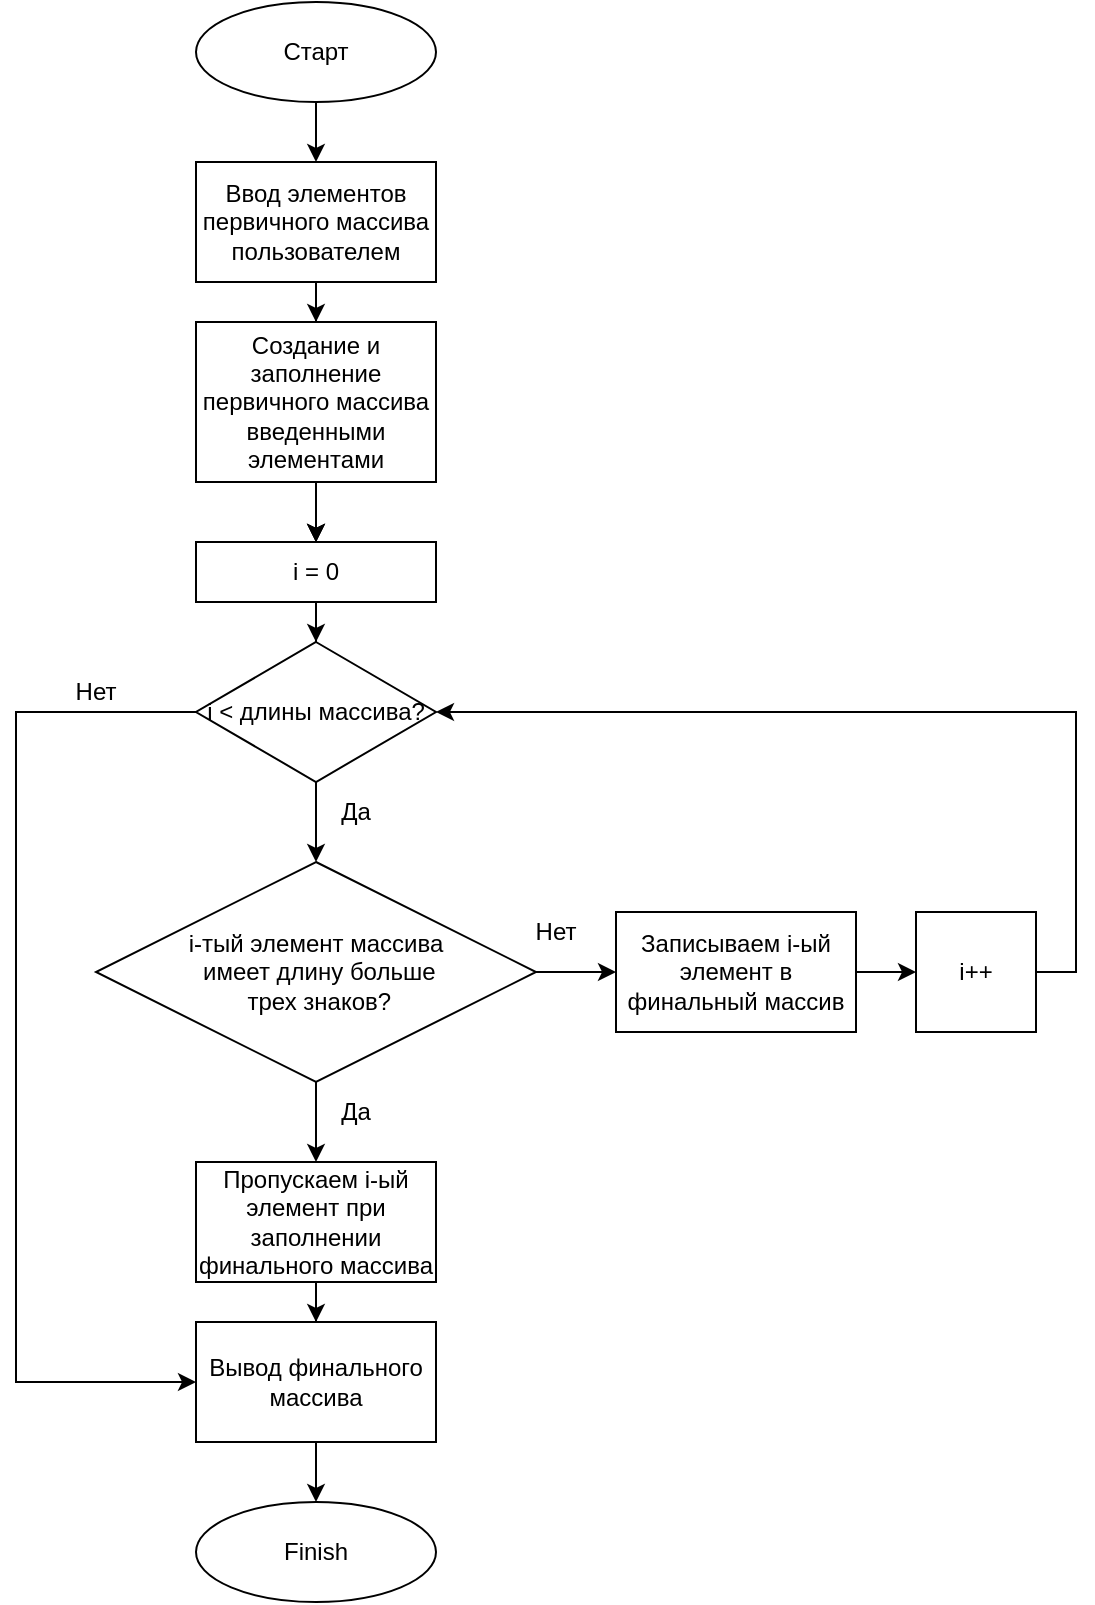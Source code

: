 <mxfile version="20.2.3" type="device"><diagram id="C5RBs43oDa-KdzZeNtuy" name="Page-1"><mxGraphModel dx="1038" dy="547" grid="1" gridSize="10" guides="1" tooltips="1" connect="1" arrows="1" fold="1" page="1" pageScale="1" pageWidth="827" pageHeight="1169" math="0" shadow="0"><root><mxCell id="WIyWlLk6GJQsqaUBKTNV-0"/><mxCell id="WIyWlLk6GJQsqaUBKTNV-1" parent="WIyWlLk6GJQsqaUBKTNV-0"/><mxCell id="Fq7vj5rzyfmw8lVjmx8B-2" value="" style="edgeStyle=orthogonalEdgeStyle;rounded=0;orthogonalLoop=1;jettySize=auto;html=1;" edge="1" parent="WIyWlLk6GJQsqaUBKTNV-1" source="Fq7vj5rzyfmw8lVjmx8B-0" target="Fq7vj5rzyfmw8lVjmx8B-1"><mxGeometry relative="1" as="geometry"/></mxCell><mxCell id="Fq7vj5rzyfmw8lVjmx8B-0" value="Старт" style="ellipse;whiteSpace=wrap;html=1;" vertex="1" parent="WIyWlLk6GJQsqaUBKTNV-1"><mxGeometry x="160" y="80" width="120" height="50" as="geometry"/></mxCell><mxCell id="Fq7vj5rzyfmw8lVjmx8B-4" value="" style="edgeStyle=orthogonalEdgeStyle;rounded=0;orthogonalLoop=1;jettySize=auto;html=1;" edge="1" parent="WIyWlLk6GJQsqaUBKTNV-1" source="Fq7vj5rzyfmw8lVjmx8B-1" target="Fq7vj5rzyfmw8lVjmx8B-3"><mxGeometry relative="1" as="geometry"/></mxCell><mxCell id="Fq7vj5rzyfmw8lVjmx8B-1" value="Ввод элементов первичного массива пользователем" style="whiteSpace=wrap;html=1;" vertex="1" parent="WIyWlLk6GJQsqaUBKTNV-1"><mxGeometry x="160" y="160" width="120" height="60" as="geometry"/></mxCell><mxCell id="Fq7vj5rzyfmw8lVjmx8B-6" value="" style="edgeStyle=orthogonalEdgeStyle;rounded=0;orthogonalLoop=1;jettySize=auto;html=1;" edge="1" parent="WIyWlLk6GJQsqaUBKTNV-1" source="Fq7vj5rzyfmw8lVjmx8B-3"><mxGeometry relative="1" as="geometry"><mxPoint x="220" y="350" as="targetPoint"/></mxGeometry></mxCell><mxCell id="Fq7vj5rzyfmw8lVjmx8B-20" value="" style="edgeStyle=orthogonalEdgeStyle;rounded=0;orthogonalLoop=1;jettySize=auto;html=1;" edge="1" parent="WIyWlLk6GJQsqaUBKTNV-1" source="Fq7vj5rzyfmw8lVjmx8B-3"><mxGeometry relative="1" as="geometry"><mxPoint x="220" y="350" as="targetPoint"/></mxGeometry></mxCell><mxCell id="Fq7vj5rzyfmw8lVjmx8B-22" value="" style="edgeStyle=orthogonalEdgeStyle;rounded=0;orthogonalLoop=1;jettySize=auto;html=1;" edge="1" parent="WIyWlLk6GJQsqaUBKTNV-1" source="Fq7vj5rzyfmw8lVjmx8B-3" target="Fq7vj5rzyfmw8lVjmx8B-21"><mxGeometry relative="1" as="geometry"/></mxCell><mxCell id="Fq7vj5rzyfmw8lVjmx8B-3" value="Создание и заполнение первичного массива введенными элементами" style="whiteSpace=wrap;html=1;" vertex="1" parent="WIyWlLk6GJQsqaUBKTNV-1"><mxGeometry x="160" y="240" width="120" height="80" as="geometry"/></mxCell><mxCell id="Fq7vj5rzyfmw8lVjmx8B-24" value="" style="edgeStyle=orthogonalEdgeStyle;rounded=0;orthogonalLoop=1;jettySize=auto;html=1;" edge="1" parent="WIyWlLk6GJQsqaUBKTNV-1" source="Fq7vj5rzyfmw8lVjmx8B-21" target="Fq7vj5rzyfmw8lVjmx8B-23"><mxGeometry relative="1" as="geometry"/></mxCell><mxCell id="Fq7vj5rzyfmw8lVjmx8B-21" value="i = 0" style="whiteSpace=wrap;html=1;" vertex="1" parent="WIyWlLk6GJQsqaUBKTNV-1"><mxGeometry x="160" y="350" width="120" height="30" as="geometry"/></mxCell><mxCell id="Fq7vj5rzyfmw8lVjmx8B-28" style="edgeStyle=orthogonalEdgeStyle;rounded=0;orthogonalLoop=1;jettySize=auto;html=1;" edge="1" parent="WIyWlLk6GJQsqaUBKTNV-1" source="Fq7vj5rzyfmw8lVjmx8B-23" target="Fq7vj5rzyfmw8lVjmx8B-7"><mxGeometry relative="1" as="geometry"/></mxCell><mxCell id="Fq7vj5rzyfmw8lVjmx8B-35" style="edgeStyle=orthogonalEdgeStyle;rounded=0;orthogonalLoop=1;jettySize=auto;html=1;entryX=0;entryY=0.5;entryDx=0;entryDy=0;" edge="1" parent="WIyWlLk6GJQsqaUBKTNV-1" source="Fq7vj5rzyfmw8lVjmx8B-23" target="Fq7vj5rzyfmw8lVjmx8B-31"><mxGeometry relative="1" as="geometry"><Array as="points"><mxPoint x="70" y="435"/><mxPoint x="70" y="770"/></Array></mxGeometry></mxCell><mxCell id="Fq7vj5rzyfmw8lVjmx8B-23" value="i &amp;lt; длины массива?" style="rhombus;whiteSpace=wrap;html=1;" vertex="1" parent="WIyWlLk6GJQsqaUBKTNV-1"><mxGeometry x="160" y="400" width="120" height="70" as="geometry"/></mxCell><mxCell id="Fq7vj5rzyfmw8lVjmx8B-26" value="Да" style="text;html=1;strokeColor=none;fillColor=none;align=center;verticalAlign=middle;whiteSpace=wrap;rounded=0;" vertex="1" parent="WIyWlLk6GJQsqaUBKTNV-1"><mxGeometry x="210" y="470" width="60" height="30" as="geometry"/></mxCell><mxCell id="Fq7vj5rzyfmw8lVjmx8B-7" value="i-тый элемент массива&lt;br&gt;&amp;nbsp;имеет длину больше&lt;br&gt;&amp;nbsp;трех знаков?" style="rhombus;whiteSpace=wrap;html=1;" vertex="1" parent="WIyWlLk6GJQsqaUBKTNV-1"><mxGeometry x="110" y="510" width="220" height="110" as="geometry"/></mxCell><mxCell id="Fq7vj5rzyfmw8lVjmx8B-32" value="" style="edgeStyle=orthogonalEdgeStyle;rounded=0;orthogonalLoop=1;jettySize=auto;html=1;" edge="1" parent="WIyWlLk6GJQsqaUBKTNV-1" source="Fq7vj5rzyfmw8lVjmx8B-9" target="Fq7vj5rzyfmw8lVjmx8B-31"><mxGeometry relative="1" as="geometry"/></mxCell><mxCell id="Fq7vj5rzyfmw8lVjmx8B-9" value="Пропускаем i-ый элемент при заполнении финального массива" style="whiteSpace=wrap;html=1;" vertex="1" parent="WIyWlLk6GJQsqaUBKTNV-1"><mxGeometry x="160" y="660" width="120" height="60" as="geometry"/></mxCell><mxCell id="Fq7vj5rzyfmw8lVjmx8B-10" value="" style="edgeStyle=orthogonalEdgeStyle;rounded=0;orthogonalLoop=1;jettySize=auto;html=1;" edge="1" parent="WIyWlLk6GJQsqaUBKTNV-1" source="Fq7vj5rzyfmw8lVjmx8B-7" target="Fq7vj5rzyfmw8lVjmx8B-9"><mxGeometry relative="1" as="geometry"/></mxCell><mxCell id="Fq7vj5rzyfmw8lVjmx8B-11" value="Да" style="text;html=1;strokeColor=none;fillColor=none;align=center;verticalAlign=middle;whiteSpace=wrap;rounded=0;" vertex="1" parent="WIyWlLk6GJQsqaUBKTNV-1"><mxGeometry x="210" y="620" width="60" height="30" as="geometry"/></mxCell><mxCell id="Fq7vj5rzyfmw8lVjmx8B-13" value="Записываем i-ый элемент в финальный массив" style="whiteSpace=wrap;html=1;" vertex="1" parent="WIyWlLk6GJQsqaUBKTNV-1"><mxGeometry x="370" y="535" width="120" height="60" as="geometry"/></mxCell><mxCell id="Fq7vj5rzyfmw8lVjmx8B-14" value="" style="edgeStyle=orthogonalEdgeStyle;rounded=0;orthogonalLoop=1;jettySize=auto;html=1;" edge="1" parent="WIyWlLk6GJQsqaUBKTNV-1" source="Fq7vj5rzyfmw8lVjmx8B-7" target="Fq7vj5rzyfmw8lVjmx8B-13"><mxGeometry relative="1" as="geometry"/></mxCell><mxCell id="Fq7vj5rzyfmw8lVjmx8B-15" value="Нет" style="text;html=1;strokeColor=none;fillColor=none;align=center;verticalAlign=middle;whiteSpace=wrap;rounded=0;" vertex="1" parent="WIyWlLk6GJQsqaUBKTNV-1"><mxGeometry x="310" y="530" width="60" height="30" as="geometry"/></mxCell><mxCell id="Fq7vj5rzyfmw8lVjmx8B-29" style="edgeStyle=orthogonalEdgeStyle;rounded=0;orthogonalLoop=1;jettySize=auto;html=1;entryX=1;entryY=0.5;entryDx=0;entryDy=0;exitX=1;exitY=0.5;exitDx=0;exitDy=0;" edge="1" parent="WIyWlLk6GJQsqaUBKTNV-1" source="Fq7vj5rzyfmw8lVjmx8B-16" target="Fq7vj5rzyfmw8lVjmx8B-23"><mxGeometry relative="1" as="geometry"><Array as="points"><mxPoint x="600" y="565"/><mxPoint x="600" y="435"/></Array></mxGeometry></mxCell><mxCell id="Fq7vj5rzyfmw8lVjmx8B-16" value="i++" style="whiteSpace=wrap;html=1;" vertex="1" parent="WIyWlLk6GJQsqaUBKTNV-1"><mxGeometry x="520" y="535" width="60" height="60" as="geometry"/></mxCell><mxCell id="Fq7vj5rzyfmw8lVjmx8B-17" value="" style="edgeStyle=orthogonalEdgeStyle;rounded=0;orthogonalLoop=1;jettySize=auto;html=1;" edge="1" parent="WIyWlLk6GJQsqaUBKTNV-1" source="Fq7vj5rzyfmw8lVjmx8B-13" target="Fq7vj5rzyfmw8lVjmx8B-16"><mxGeometry relative="1" as="geometry"/></mxCell><mxCell id="Fq7vj5rzyfmw8lVjmx8B-34" value="" style="edgeStyle=orthogonalEdgeStyle;rounded=0;orthogonalLoop=1;jettySize=auto;html=1;" edge="1" parent="WIyWlLk6GJQsqaUBKTNV-1" source="Fq7vj5rzyfmw8lVjmx8B-31" target="Fq7vj5rzyfmw8lVjmx8B-33"><mxGeometry relative="1" as="geometry"/></mxCell><mxCell id="Fq7vj5rzyfmw8lVjmx8B-31" value="Вывод финального массива" style="whiteSpace=wrap;html=1;" vertex="1" parent="WIyWlLk6GJQsqaUBKTNV-1"><mxGeometry x="160" y="740" width="120" height="60" as="geometry"/></mxCell><mxCell id="Fq7vj5rzyfmw8lVjmx8B-33" value="Finish" style="ellipse;whiteSpace=wrap;html=1;" vertex="1" parent="WIyWlLk6GJQsqaUBKTNV-1"><mxGeometry x="160" y="830" width="120" height="50" as="geometry"/></mxCell><mxCell id="Fq7vj5rzyfmw8lVjmx8B-36" value="Нет" style="text;html=1;strokeColor=none;fillColor=none;align=center;verticalAlign=middle;whiteSpace=wrap;rounded=0;" vertex="1" parent="WIyWlLk6GJQsqaUBKTNV-1"><mxGeometry x="80" y="410" width="60" height="30" as="geometry"/></mxCell></root></mxGraphModel></diagram></mxfile>